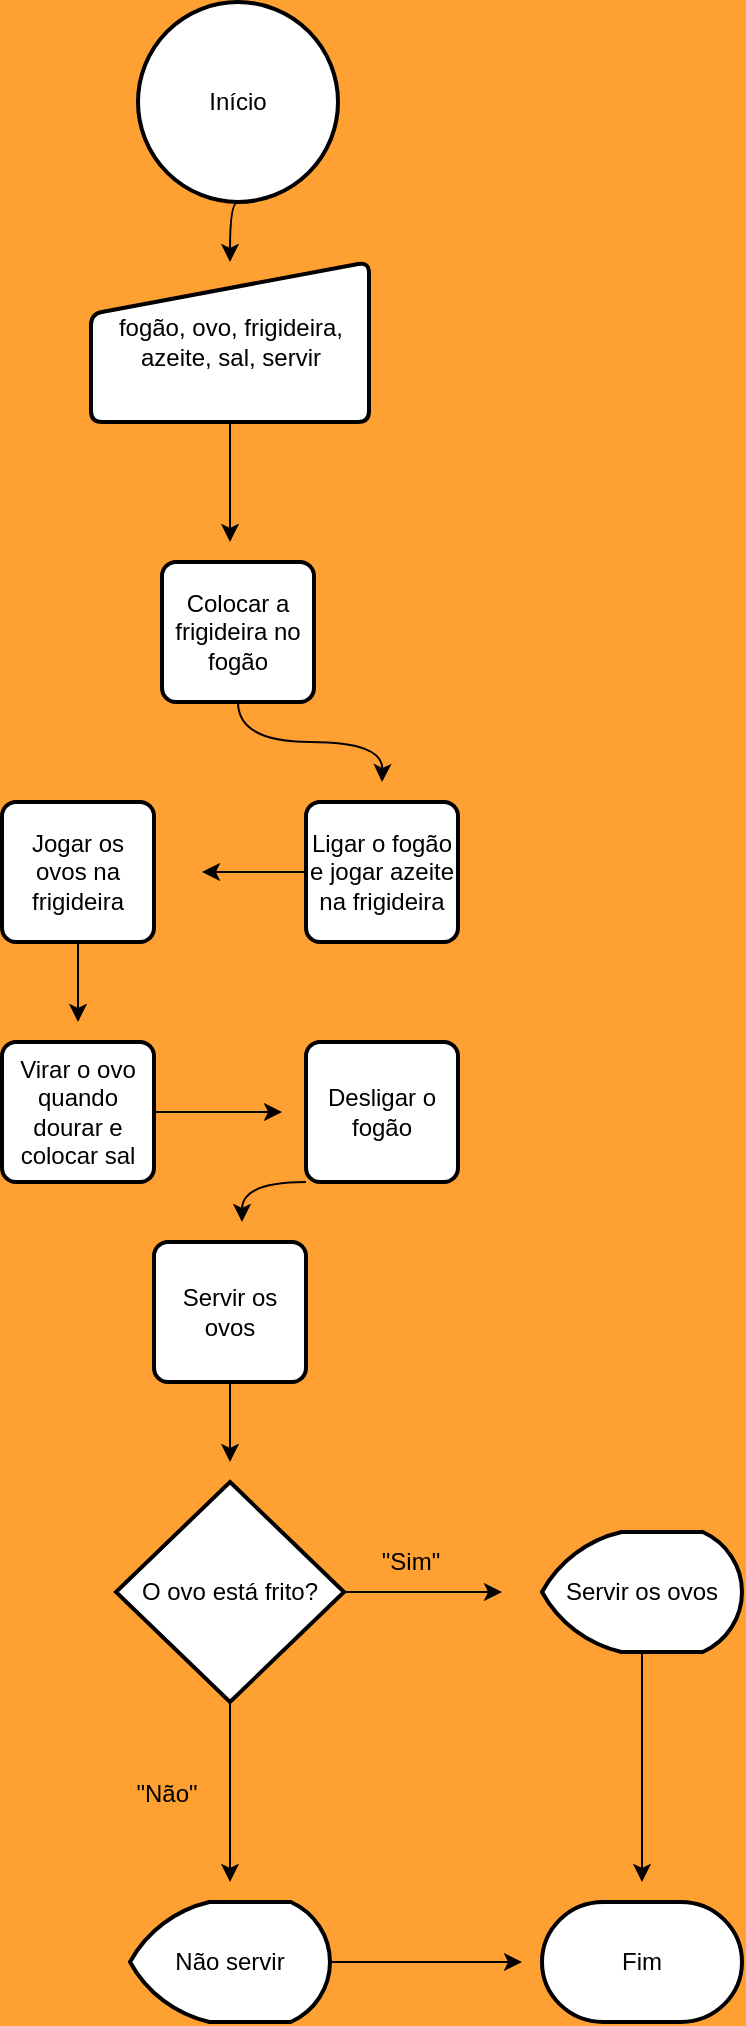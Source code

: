 <mxfile version="14.6.6" type="device"><diagram id="C5RBs43oDa-KdzZeNtuy" name="Page-1"><mxGraphModel dx="1422" dy="791" grid="0" gridSize="10" guides="1" tooltips="1" connect="1" arrows="1" fold="1" page="1" pageScale="1" pageWidth="827" pageHeight="1169" background="#FFA033" math="0" shadow="0"><root><mxCell id="WIyWlLk6GJQsqaUBKTNV-0"/><mxCell id="WIyWlLk6GJQsqaUBKTNV-1" parent="WIyWlLk6GJQsqaUBKTNV-0"/><mxCell id="TY-av4q4ZJWdA2wL7_sY-34" style="edgeStyle=orthogonalEdgeStyle;rounded=0;orthogonalLoop=1;jettySize=auto;html=1;exitX=0.5;exitY=1;exitDx=0;exitDy=0;exitPerimeter=0;entryX=0.5;entryY=0;entryDx=0;entryDy=0;curved=1;" edge="1" parent="WIyWlLk6GJQsqaUBKTNV-1" source="TY-av4q4ZJWdA2wL7_sY-0" target="TY-av4q4ZJWdA2wL7_sY-1"><mxGeometry relative="1" as="geometry"/></mxCell><mxCell id="TY-av4q4ZJWdA2wL7_sY-0" value="Início" style="strokeWidth=2;html=1;shape=mxgraph.flowchart.start_2;whiteSpace=wrap;" vertex="1" parent="WIyWlLk6GJQsqaUBKTNV-1"><mxGeometry x="368" y="40" width="100" height="100" as="geometry"/></mxCell><mxCell id="TY-av4q4ZJWdA2wL7_sY-33" style="edgeStyle=orthogonalEdgeStyle;rounded=0;orthogonalLoop=1;jettySize=auto;html=1;exitX=0.5;exitY=1;exitDx=0;exitDy=0;curved=1;" edge="1" parent="WIyWlLk6GJQsqaUBKTNV-1" source="TY-av4q4ZJWdA2wL7_sY-1"><mxGeometry relative="1" as="geometry"><mxPoint x="414" y="310" as="targetPoint"/></mxGeometry></mxCell><mxCell id="TY-av4q4ZJWdA2wL7_sY-1" value="fogão, ovo, frigideira, azeite, sal, servir" style="html=1;strokeWidth=2;shape=manualInput;whiteSpace=wrap;rounded=1;size=26;arcSize=11;" vertex="1" parent="WIyWlLk6GJQsqaUBKTNV-1"><mxGeometry x="344.5" y="170" width="139" height="80" as="geometry"/></mxCell><mxCell id="TY-av4q4ZJWdA2wL7_sY-11" style="edgeStyle=orthogonalEdgeStyle;rounded=0;orthogonalLoop=1;jettySize=auto;html=1;exitX=0.5;exitY=1;exitDx=0;exitDy=0;curved=1;" edge="1" parent="WIyWlLk6GJQsqaUBKTNV-1" source="TY-av4q4ZJWdA2wL7_sY-3"><mxGeometry relative="1" as="geometry"><mxPoint x="490" y="430" as="targetPoint"/></mxGeometry></mxCell><mxCell id="TY-av4q4ZJWdA2wL7_sY-3" value="Colocar a frigideira no fogão" style="rounded=1;whiteSpace=wrap;html=1;absoluteArcSize=1;arcSize=14;strokeWidth=2;" vertex="1" parent="WIyWlLk6GJQsqaUBKTNV-1"><mxGeometry x="380" y="320" width="76" height="70" as="geometry"/></mxCell><mxCell id="TY-av4q4ZJWdA2wL7_sY-12" style="edgeStyle=orthogonalEdgeStyle;rounded=0;orthogonalLoop=1;jettySize=auto;html=1;exitX=0;exitY=0.5;exitDx=0;exitDy=0;curved=1;" edge="1" parent="WIyWlLk6GJQsqaUBKTNV-1" source="TY-av4q4ZJWdA2wL7_sY-4"><mxGeometry relative="1" as="geometry"><mxPoint x="400" y="475" as="targetPoint"/></mxGeometry></mxCell><mxCell id="TY-av4q4ZJWdA2wL7_sY-4" value="Ligar o fogão e jogar azeite na frigideira" style="rounded=1;whiteSpace=wrap;html=1;absoluteArcSize=1;arcSize=14;strokeWidth=2;" vertex="1" parent="WIyWlLk6GJQsqaUBKTNV-1"><mxGeometry x="452" y="440" width="76" height="70" as="geometry"/></mxCell><mxCell id="TY-av4q4ZJWdA2wL7_sY-17" style="edgeStyle=orthogonalEdgeStyle;rounded=0;orthogonalLoop=1;jettySize=auto;html=1;exitX=1;exitY=0.5;exitDx=0;exitDy=0;curved=1;" edge="1" parent="WIyWlLk6GJQsqaUBKTNV-1" source="TY-av4q4ZJWdA2wL7_sY-5"><mxGeometry relative="1" as="geometry"><mxPoint x="440" y="595" as="targetPoint"/></mxGeometry></mxCell><mxCell id="TY-av4q4ZJWdA2wL7_sY-5" value="Virar o ovo quando dourar e colocar sal" style="rounded=1;whiteSpace=wrap;html=1;absoluteArcSize=1;arcSize=14;strokeWidth=2;" vertex="1" parent="WIyWlLk6GJQsqaUBKTNV-1"><mxGeometry x="300" y="560" width="76" height="70" as="geometry"/></mxCell><mxCell id="TY-av4q4ZJWdA2wL7_sY-16" style="edgeStyle=orthogonalEdgeStyle;rounded=0;orthogonalLoop=1;jettySize=auto;html=1;exitX=0.5;exitY=1;exitDx=0;exitDy=0;curved=1;" edge="1" parent="WIyWlLk6GJQsqaUBKTNV-1" source="TY-av4q4ZJWdA2wL7_sY-6"><mxGeometry relative="1" as="geometry"><mxPoint x="338" y="550" as="targetPoint"/></mxGeometry></mxCell><mxCell id="TY-av4q4ZJWdA2wL7_sY-6" value="Jogar os ovos na frigideira" style="rounded=1;whiteSpace=wrap;html=1;absoluteArcSize=1;arcSize=14;strokeWidth=2;" vertex="1" parent="WIyWlLk6GJQsqaUBKTNV-1"><mxGeometry x="300" y="440" width="76" height="70" as="geometry"/></mxCell><mxCell id="TY-av4q4ZJWdA2wL7_sY-18" style="edgeStyle=orthogonalEdgeStyle;rounded=0;orthogonalLoop=1;jettySize=auto;html=1;exitX=0;exitY=1;exitDx=0;exitDy=0;curved=1;" edge="1" parent="WIyWlLk6GJQsqaUBKTNV-1" source="TY-av4q4ZJWdA2wL7_sY-14"><mxGeometry relative="1" as="geometry"><mxPoint x="420" y="650" as="targetPoint"/></mxGeometry></mxCell><mxCell id="TY-av4q4ZJWdA2wL7_sY-14" value="Desligar o fogão" style="rounded=1;whiteSpace=wrap;html=1;absoluteArcSize=1;arcSize=14;strokeWidth=2;" vertex="1" parent="WIyWlLk6GJQsqaUBKTNV-1"><mxGeometry x="452" y="560" width="76" height="70" as="geometry"/></mxCell><mxCell id="TY-av4q4ZJWdA2wL7_sY-32" style="edgeStyle=orthogonalEdgeStyle;rounded=0;orthogonalLoop=1;jettySize=auto;html=1;exitX=0.5;exitY=1;exitDx=0;exitDy=0;curved=1;" edge="1" parent="WIyWlLk6GJQsqaUBKTNV-1" source="TY-av4q4ZJWdA2wL7_sY-15"><mxGeometry relative="1" as="geometry"><mxPoint x="414" y="770" as="targetPoint"/></mxGeometry></mxCell><mxCell id="TY-av4q4ZJWdA2wL7_sY-15" value="Servir os ovos" style="rounded=1;whiteSpace=wrap;html=1;absoluteArcSize=1;arcSize=14;strokeWidth=2;" vertex="1" parent="WIyWlLk6GJQsqaUBKTNV-1"><mxGeometry x="376" y="660" width="76" height="70" as="geometry"/></mxCell><mxCell id="TY-av4q4ZJWdA2wL7_sY-23" style="edgeStyle=orthogonalEdgeStyle;rounded=0;orthogonalLoop=1;jettySize=auto;html=1;exitX=1;exitY=0.5;exitDx=0;exitDy=0;exitPerimeter=0;curved=1;" edge="1" parent="WIyWlLk6GJQsqaUBKTNV-1" source="TY-av4q4ZJWdA2wL7_sY-21"><mxGeometry relative="1" as="geometry"><mxPoint x="550" y="835" as="targetPoint"/></mxGeometry></mxCell><mxCell id="TY-av4q4ZJWdA2wL7_sY-24" style="edgeStyle=orthogonalEdgeStyle;rounded=0;orthogonalLoop=1;jettySize=auto;html=1;exitX=0.5;exitY=1;exitDx=0;exitDy=0;exitPerimeter=0;curved=1;" edge="1" parent="WIyWlLk6GJQsqaUBKTNV-1" source="TY-av4q4ZJWdA2wL7_sY-21"><mxGeometry relative="1" as="geometry"><mxPoint x="414" y="980" as="targetPoint"/></mxGeometry></mxCell><mxCell id="TY-av4q4ZJWdA2wL7_sY-21" value="O ovo está frito?" style="strokeWidth=2;html=1;shape=mxgraph.flowchart.decision;whiteSpace=wrap;" vertex="1" parent="WIyWlLk6GJQsqaUBKTNV-1"><mxGeometry x="357" y="780" width="114" height="110" as="geometry"/></mxCell><mxCell id="TY-av4q4ZJWdA2wL7_sY-29" style="edgeStyle=orthogonalEdgeStyle;rounded=0;orthogonalLoop=1;jettySize=auto;html=1;exitX=0.5;exitY=1;exitDx=0;exitDy=0;exitPerimeter=0;curved=1;" edge="1" parent="WIyWlLk6GJQsqaUBKTNV-1" source="TY-av4q4ZJWdA2wL7_sY-22"><mxGeometry relative="1" as="geometry"><mxPoint x="620" y="980" as="targetPoint"/></mxGeometry></mxCell><mxCell id="TY-av4q4ZJWdA2wL7_sY-22" value="Servir os ovos" style="strokeWidth=2;html=1;shape=mxgraph.flowchart.display;whiteSpace=wrap;" vertex="1" parent="WIyWlLk6GJQsqaUBKTNV-1"><mxGeometry x="570" y="805" width="100" height="60" as="geometry"/></mxCell><mxCell id="TY-av4q4ZJWdA2wL7_sY-30" style="edgeStyle=orthogonalEdgeStyle;rounded=0;orthogonalLoop=1;jettySize=auto;html=1;exitX=1;exitY=0.5;exitDx=0;exitDy=0;exitPerimeter=0;curved=1;" edge="1" parent="WIyWlLk6GJQsqaUBKTNV-1" source="TY-av4q4ZJWdA2wL7_sY-25"><mxGeometry relative="1" as="geometry"><mxPoint x="560" y="1020" as="targetPoint"/></mxGeometry></mxCell><mxCell id="TY-av4q4ZJWdA2wL7_sY-25" value="Não servir" style="strokeWidth=2;html=1;shape=mxgraph.flowchart.display;whiteSpace=wrap;" vertex="1" parent="WIyWlLk6GJQsqaUBKTNV-1"><mxGeometry x="364" y="990" width="100" height="60" as="geometry"/></mxCell><mxCell id="TY-av4q4ZJWdA2wL7_sY-26" value="&quot;Sim&quot;" style="text;html=1;align=center;verticalAlign=middle;resizable=0;points=[];autosize=1;strokeColor=none;" vertex="1" parent="WIyWlLk6GJQsqaUBKTNV-1"><mxGeometry x="479" y="810" width="50" height="20" as="geometry"/></mxCell><mxCell id="TY-av4q4ZJWdA2wL7_sY-27" value="&quot;Não&quot;" style="text;html=1;align=center;verticalAlign=middle;resizable=0;points=[];autosize=1;strokeColor=none;" vertex="1" parent="WIyWlLk6GJQsqaUBKTNV-1"><mxGeometry x="357" y="926" width="50" height="20" as="geometry"/></mxCell><mxCell id="TY-av4q4ZJWdA2wL7_sY-28" value="Fim" style="strokeWidth=2;html=1;shape=mxgraph.flowchart.terminator;whiteSpace=wrap;" vertex="1" parent="WIyWlLk6GJQsqaUBKTNV-1"><mxGeometry x="570" y="990" width="100" height="60" as="geometry"/></mxCell></root></mxGraphModel></diagram></mxfile>